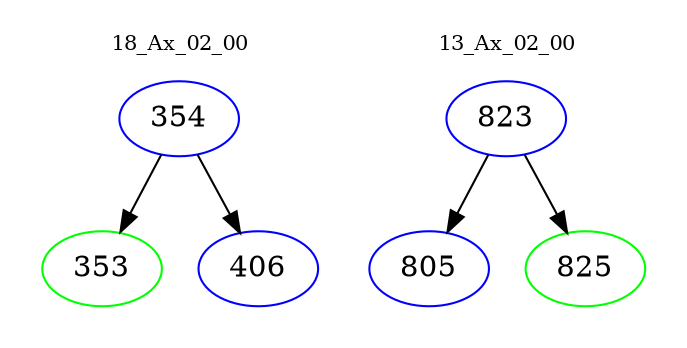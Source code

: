 digraph{
subgraph cluster_0 {
color = white
label = "18_Ax_02_00";
fontsize=10;
T0_354 [label="354", color="blue"]
T0_354 -> T0_353 [color="black"]
T0_353 [label="353", color="green"]
T0_354 -> T0_406 [color="black"]
T0_406 [label="406", color="blue"]
}
subgraph cluster_1 {
color = white
label = "13_Ax_02_00";
fontsize=10;
T1_823 [label="823", color="blue"]
T1_823 -> T1_805 [color="black"]
T1_805 [label="805", color="blue"]
T1_823 -> T1_825 [color="black"]
T1_825 [label="825", color="green"]
}
}
